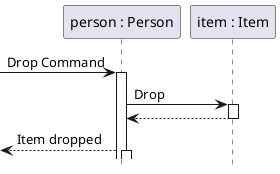 @startuml drop_item_sequence
hide footbox

participant "person : Person" as per
participant "item : Item" as item

[-> per ++: Drop Command

per -> item ++: Drop
item --> per --: 

<-- per ++ : Item dropped

@enduml